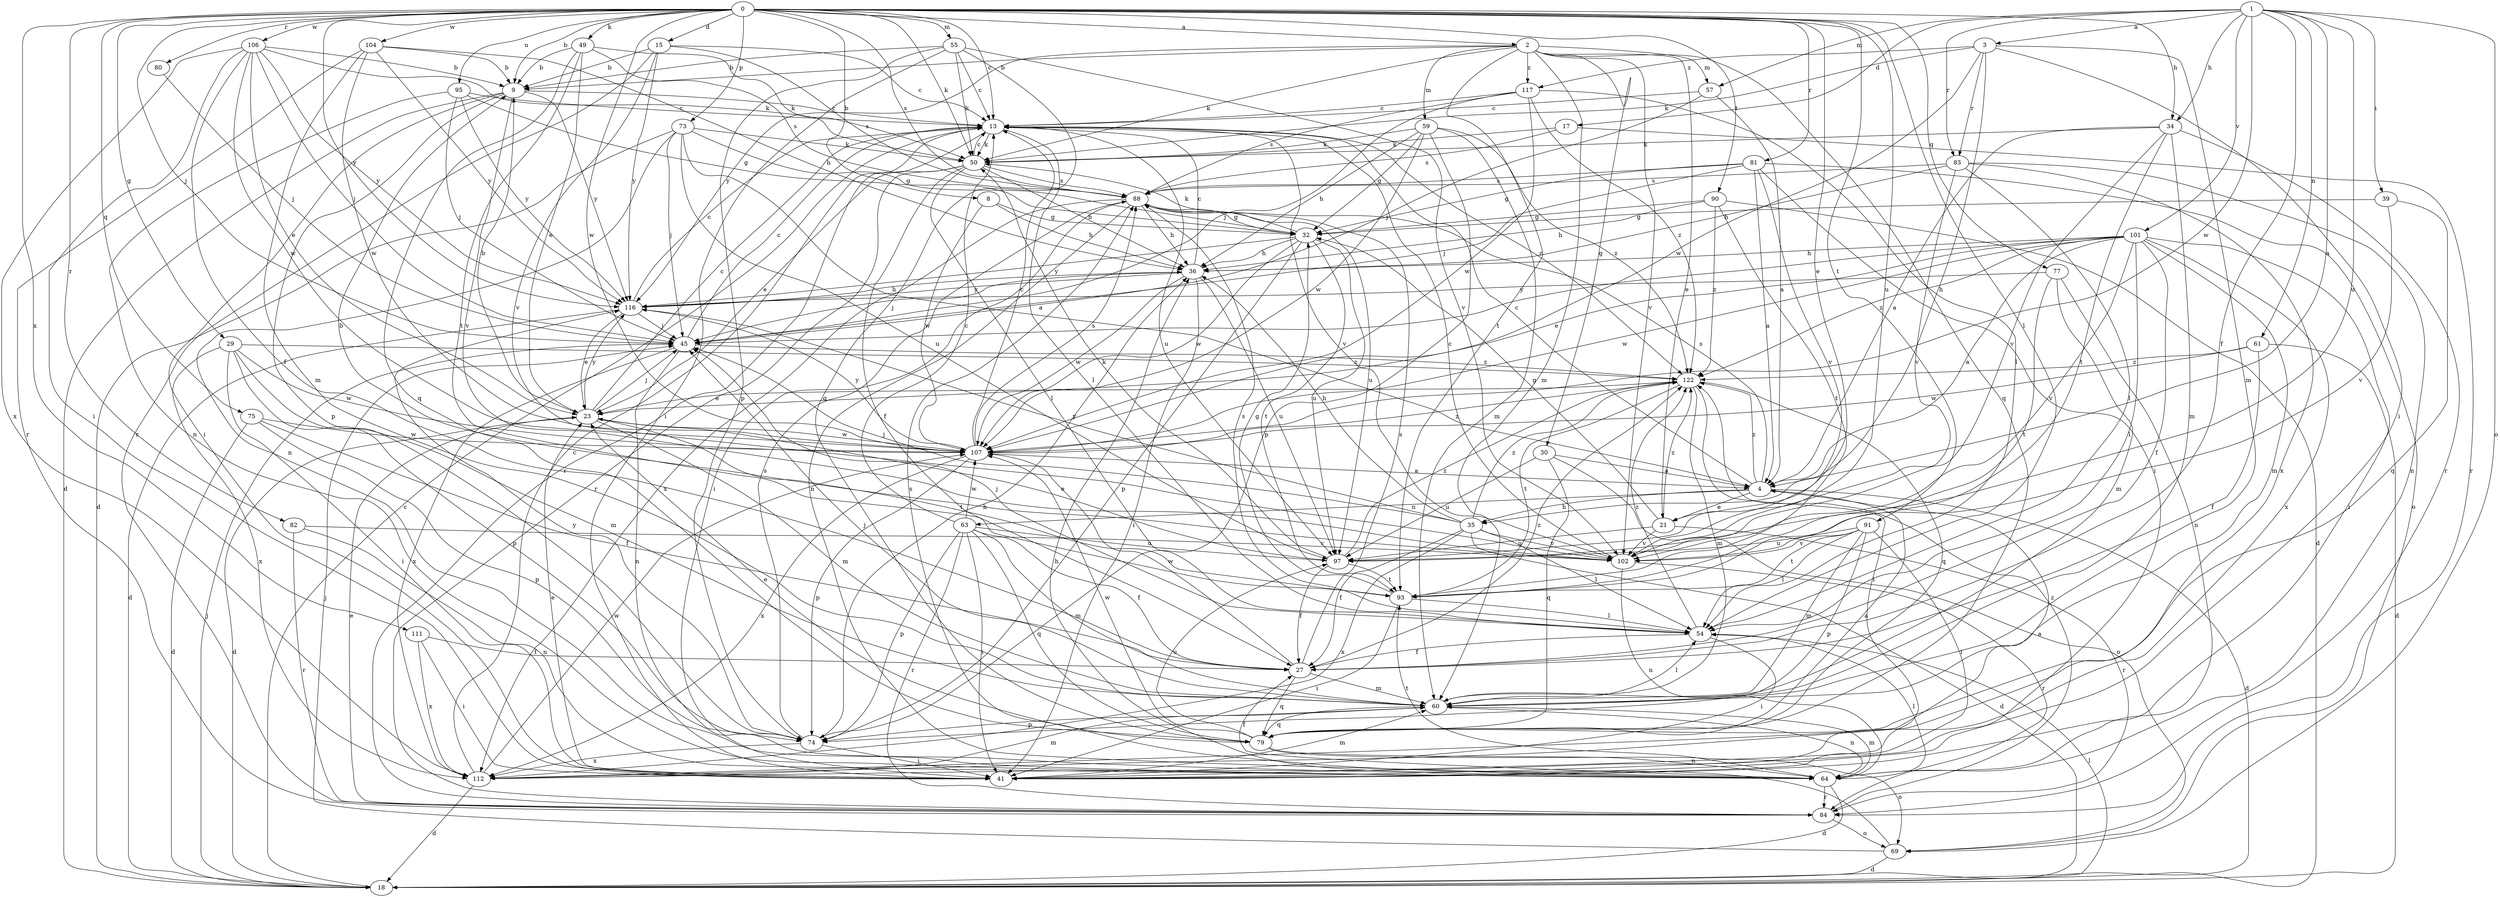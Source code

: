 strict digraph  {
0;
1;
2;
3;
4;
8;
9;
13;
15;
17;
18;
21;
23;
27;
29;
30;
32;
34;
35;
36;
39;
41;
45;
49;
50;
54;
55;
57;
59;
60;
61;
63;
64;
69;
73;
74;
75;
77;
79;
80;
81;
82;
83;
84;
88;
90;
91;
93;
95;
97;
101;
102;
104;
106;
107;
111;
112;
116;
117;
122;
0 -> 2  [label=a];
0 -> 8  [label=b];
0 -> 9  [label=b];
0 -> 13  [label=c];
0 -> 15  [label=d];
0 -> 21  [label=e];
0 -> 29  [label=g];
0 -> 34  [label=h];
0 -> 45  [label=j];
0 -> 49  [label=k];
0 -> 50  [label=k];
0 -> 54  [label=l];
0 -> 55  [label=m];
0 -> 73  [label=p];
0 -> 75  [label=q];
0 -> 77  [label=q];
0 -> 80  [label=r];
0 -> 81  [label=r];
0 -> 82  [label=r];
0 -> 88  [label=s];
0 -> 90  [label=t];
0 -> 91  [label=t];
0 -> 95  [label=u];
0 -> 97  [label=u];
0 -> 104  [label=w];
0 -> 106  [label=w];
0 -> 107  [label=w];
0 -> 111  [label=x];
0 -> 116  [label=y];
1 -> 3  [label=a];
1 -> 4  [label=a];
1 -> 17  [label=d];
1 -> 27  [label=f];
1 -> 34  [label=h];
1 -> 39  [label=i];
1 -> 57  [label=m];
1 -> 61  [label=n];
1 -> 69  [label=o];
1 -> 83  [label=r];
1 -> 97  [label=u];
1 -> 101  [label=v];
1 -> 107  [label=w];
2 -> 9  [label=b];
2 -> 21  [label=e];
2 -> 30  [label=g];
2 -> 50  [label=k];
2 -> 57  [label=m];
2 -> 59  [label=m];
2 -> 60  [label=m];
2 -> 79  [label=q];
2 -> 93  [label=t];
2 -> 102  [label=v];
2 -> 116  [label=y];
2 -> 117  [label=z];
3 -> 35  [label=h];
3 -> 41  [label=i];
3 -> 50  [label=k];
3 -> 60  [label=m];
3 -> 83  [label=r];
3 -> 107  [label=w];
3 -> 117  [label=z];
4 -> 13  [label=c];
4 -> 18  [label=d];
4 -> 21  [label=e];
4 -> 35  [label=h];
4 -> 63  [label=n];
4 -> 88  [label=s];
4 -> 122  [label=z];
8 -> 32  [label=g];
8 -> 36  [label=h];
8 -> 107  [label=w];
9 -> 13  [label=c];
9 -> 18  [label=d];
9 -> 41  [label=i];
9 -> 74  [label=p];
9 -> 102  [label=v];
9 -> 116  [label=y];
13 -> 50  [label=k];
13 -> 54  [label=l];
13 -> 84  [label=r];
13 -> 97  [label=u];
13 -> 102  [label=v];
13 -> 122  [label=z];
15 -> 9  [label=b];
15 -> 13  [label=c];
15 -> 84  [label=r];
15 -> 88  [label=s];
15 -> 102  [label=v];
15 -> 116  [label=y];
17 -> 50  [label=k];
17 -> 84  [label=r];
17 -> 88  [label=s];
18 -> 13  [label=c];
18 -> 45  [label=j];
18 -> 54  [label=l];
21 -> 32  [label=g];
21 -> 84  [label=r];
21 -> 97  [label=u];
21 -> 102  [label=v];
21 -> 122  [label=z];
23 -> 9  [label=b];
23 -> 13  [label=c];
23 -> 18  [label=d];
23 -> 45  [label=j];
23 -> 60  [label=m];
23 -> 93  [label=t];
23 -> 107  [label=w];
23 -> 116  [label=y];
27 -> 60  [label=m];
27 -> 79  [label=q];
27 -> 88  [label=s];
27 -> 107  [label=w];
27 -> 122  [label=z];
29 -> 41  [label=i];
29 -> 60  [label=m];
29 -> 74  [label=p];
29 -> 107  [label=w];
29 -> 112  [label=x];
29 -> 122  [label=z];
30 -> 4  [label=a];
30 -> 69  [label=o];
30 -> 79  [label=q];
30 -> 97  [label=u];
32 -> 36  [label=h];
32 -> 50  [label=k];
32 -> 74  [label=p];
32 -> 93  [label=t];
32 -> 97  [label=u];
32 -> 107  [label=w];
32 -> 116  [label=y];
34 -> 4  [label=a];
34 -> 50  [label=k];
34 -> 60  [label=m];
34 -> 84  [label=r];
34 -> 93  [label=t];
34 -> 102  [label=v];
35 -> 18  [label=d];
35 -> 27  [label=f];
35 -> 36  [label=h];
35 -> 45  [label=j];
35 -> 54  [label=l];
35 -> 102  [label=v];
35 -> 112  [label=x];
35 -> 116  [label=y];
35 -> 122  [label=z];
36 -> 13  [label=c];
36 -> 41  [label=i];
36 -> 45  [label=j];
36 -> 97  [label=u];
36 -> 107  [label=w];
36 -> 116  [label=y];
39 -> 32  [label=g];
39 -> 79  [label=q];
39 -> 102  [label=v];
41 -> 23  [label=e];
41 -> 60  [label=m];
45 -> 13  [label=c];
45 -> 64  [label=n];
45 -> 112  [label=x];
45 -> 122  [label=z];
49 -> 9  [label=b];
49 -> 23  [label=e];
49 -> 50  [label=k];
49 -> 79  [label=q];
49 -> 88  [label=s];
49 -> 93  [label=t];
50 -> 13  [label=c];
50 -> 23  [label=e];
50 -> 27  [label=f];
50 -> 36  [label=h];
50 -> 54  [label=l];
50 -> 84  [label=r];
50 -> 88  [label=s];
54 -> 27  [label=f];
54 -> 41  [label=i];
54 -> 45  [label=j];
54 -> 88  [label=s];
54 -> 122  [label=z];
55 -> 9  [label=b];
55 -> 13  [label=c];
55 -> 41  [label=i];
55 -> 50  [label=k];
55 -> 74  [label=p];
55 -> 79  [label=q];
55 -> 102  [label=v];
57 -> 4  [label=a];
57 -> 13  [label=c];
57 -> 45  [label=j];
59 -> 32  [label=g];
59 -> 36  [label=h];
59 -> 50  [label=k];
59 -> 60  [label=m];
59 -> 74  [label=p];
59 -> 107  [label=w];
59 -> 122  [label=z];
60 -> 45  [label=j];
60 -> 54  [label=l];
60 -> 64  [label=n];
60 -> 74  [label=p];
60 -> 79  [label=q];
61 -> 18  [label=d];
61 -> 27  [label=f];
61 -> 107  [label=w];
61 -> 122  [label=z];
63 -> 13  [label=c];
63 -> 27  [label=f];
63 -> 41  [label=i];
63 -> 60  [label=m];
63 -> 74  [label=p];
63 -> 79  [label=q];
63 -> 84  [label=r];
63 -> 97  [label=u];
63 -> 107  [label=w];
64 -> 18  [label=d];
64 -> 27  [label=f];
64 -> 54  [label=l];
64 -> 60  [label=m];
64 -> 84  [label=r];
64 -> 88  [label=s];
64 -> 93  [label=t];
69 -> 18  [label=d];
69 -> 36  [label=h];
69 -> 45  [label=j];
73 -> 4  [label=a];
73 -> 18  [label=d];
73 -> 32  [label=g];
73 -> 45  [label=j];
73 -> 50  [label=k];
73 -> 64  [label=n];
73 -> 97  [label=u];
74 -> 36  [label=h];
74 -> 41  [label=i];
74 -> 88  [label=s];
74 -> 112  [label=x];
74 -> 116  [label=y];
75 -> 18  [label=d];
75 -> 27  [label=f];
75 -> 74  [label=p];
75 -> 107  [label=w];
77 -> 60  [label=m];
77 -> 64  [label=n];
77 -> 93  [label=t];
77 -> 116  [label=y];
79 -> 4  [label=a];
79 -> 23  [label=e];
79 -> 64  [label=n];
79 -> 69  [label=o];
79 -> 97  [label=u];
79 -> 107  [label=w];
80 -> 45  [label=j];
81 -> 4  [label=a];
81 -> 32  [label=g];
81 -> 41  [label=i];
81 -> 45  [label=j];
81 -> 69  [label=o];
81 -> 88  [label=s];
81 -> 102  [label=v];
82 -> 64  [label=n];
82 -> 84  [label=r];
82 -> 102  [label=v];
83 -> 36  [label=h];
83 -> 54  [label=l];
83 -> 64  [label=n];
83 -> 88  [label=s];
83 -> 102  [label=v];
83 -> 112  [label=x];
84 -> 23  [label=e];
84 -> 69  [label=o];
84 -> 122  [label=z];
88 -> 32  [label=g];
88 -> 36  [label=h];
88 -> 41  [label=i];
88 -> 64  [label=n];
88 -> 97  [label=u];
88 -> 112  [label=x];
90 -> 18  [label=d];
90 -> 32  [label=g];
90 -> 36  [label=h];
90 -> 93  [label=t];
90 -> 122  [label=z];
91 -> 41  [label=i];
91 -> 54  [label=l];
91 -> 60  [label=m];
91 -> 74  [label=p];
91 -> 93  [label=t];
91 -> 97  [label=u];
91 -> 102  [label=v];
93 -> 32  [label=g];
93 -> 41  [label=i];
93 -> 54  [label=l];
95 -> 13  [label=c];
95 -> 32  [label=g];
95 -> 45  [label=j];
95 -> 64  [label=n];
95 -> 116  [label=y];
97 -> 23  [label=e];
97 -> 27  [label=f];
97 -> 50  [label=k];
97 -> 93  [label=t];
97 -> 122  [label=z];
101 -> 4  [label=a];
101 -> 23  [label=e];
101 -> 27  [label=f];
101 -> 36  [label=h];
101 -> 41  [label=i];
101 -> 45  [label=j];
101 -> 54  [label=l];
101 -> 60  [label=m];
101 -> 102  [label=v];
101 -> 107  [label=w];
101 -> 112  [label=x];
101 -> 122  [label=z];
102 -> 9  [label=b];
102 -> 13  [label=c];
102 -> 64  [label=n];
102 -> 84  [label=r];
104 -> 9  [label=b];
104 -> 36  [label=h];
104 -> 60  [label=m];
104 -> 84  [label=r];
104 -> 107  [label=w];
104 -> 116  [label=y];
106 -> 9  [label=b];
106 -> 23  [label=e];
106 -> 27  [label=f];
106 -> 41  [label=i];
106 -> 45  [label=j];
106 -> 50  [label=k];
106 -> 107  [label=w];
106 -> 112  [label=x];
106 -> 116  [label=y];
107 -> 4  [label=a];
107 -> 13  [label=c];
107 -> 74  [label=p];
107 -> 88  [label=s];
107 -> 112  [label=x];
107 -> 116  [label=y];
107 -> 122  [label=z];
111 -> 27  [label=f];
111 -> 41  [label=i];
111 -> 112  [label=x];
112 -> 4  [label=a];
112 -> 13  [label=c];
112 -> 18  [label=d];
112 -> 60  [label=m];
112 -> 107  [label=w];
116 -> 13  [label=c];
116 -> 18  [label=d];
116 -> 23  [label=e];
116 -> 36  [label=h];
116 -> 45  [label=j];
117 -> 13  [label=c];
117 -> 45  [label=j];
117 -> 54  [label=l];
117 -> 88  [label=s];
117 -> 107  [label=w];
117 -> 122  [label=z];
122 -> 23  [label=e];
122 -> 41  [label=i];
122 -> 60  [label=m];
122 -> 79  [label=q];
122 -> 93  [label=t];
}
